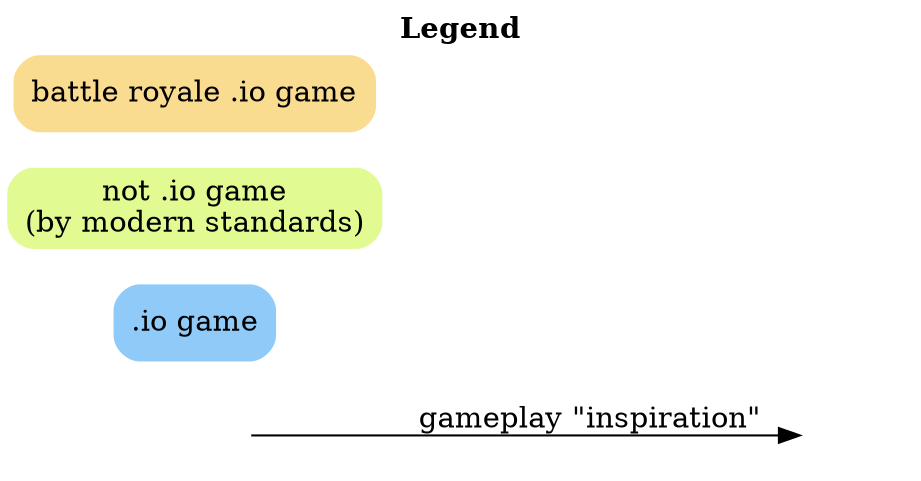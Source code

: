 digraph legend {
	labelloc=t;
    label=<<b>Legend</b>>;
	rankdir=LR;

	a [style=invis]
	b [style=invis];

	".io game" [color="#90caf9", style="rounded, filled", shape=box];
	"not .io game\n(by modern standards)" [color="#E1FA91", style="rounded, filled", shape=box];
	"battle royale .io game" [color="#FADC91", style="rounded, filled", shape=box];

	a -> b [label="gameplay \"inspiration\""];
}
